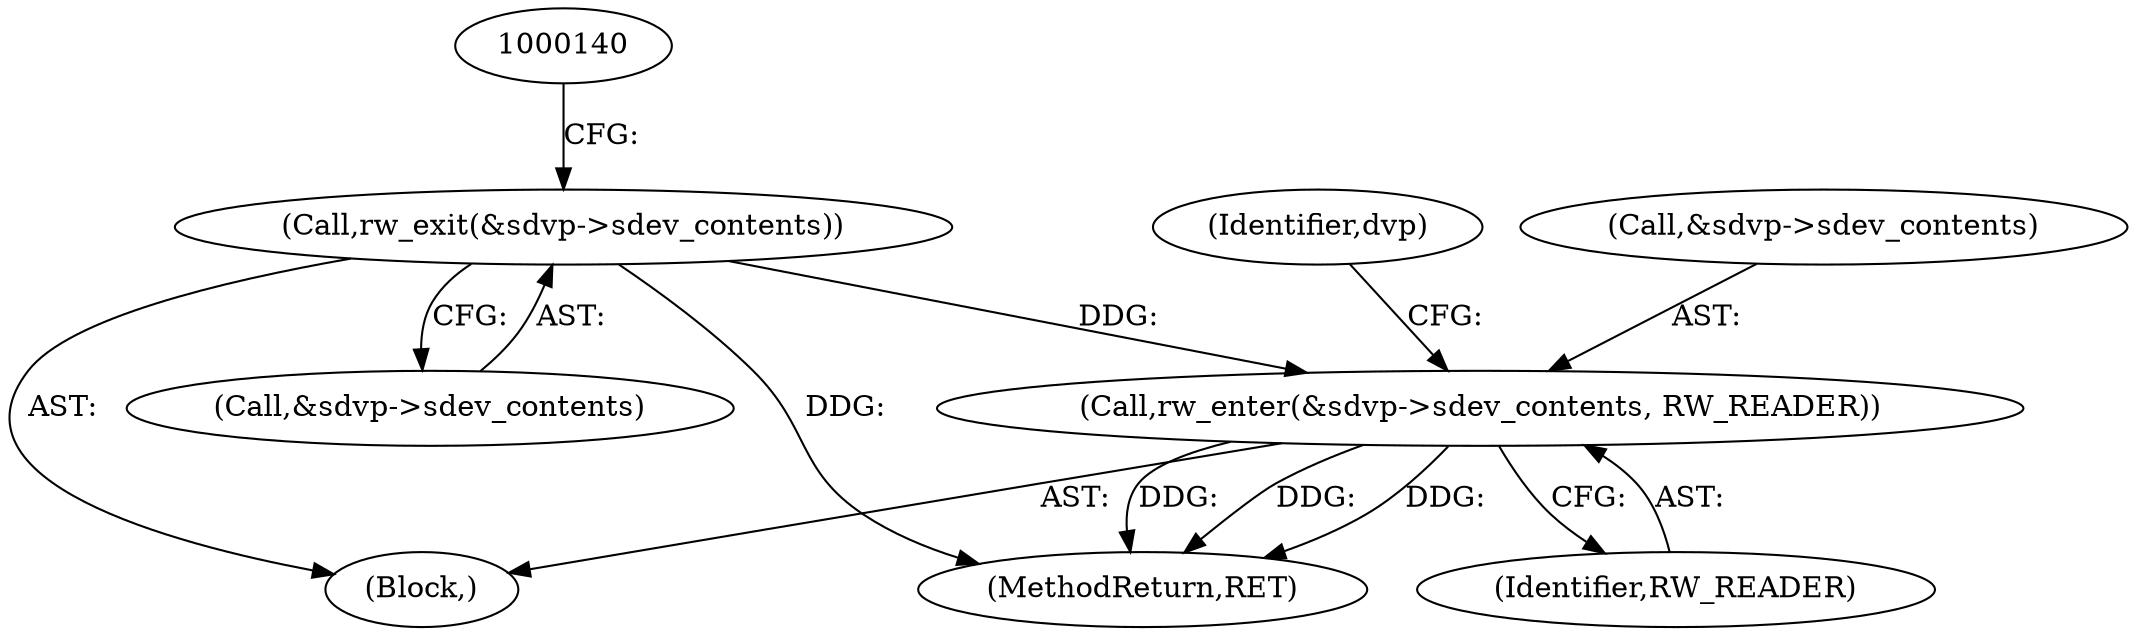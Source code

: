 digraph "0_illumos-gate_d65686849024838243515b5c40ae2c479460b4b5@pointer" {
"1000163" [label="(Call,rw_enter(&sdvp->sdev_contents, RW_READER))"];
"1000134" [label="(Call,rw_exit(&sdvp->sdev_contents))"];
"1000135" [label="(Call,&sdvp->sdev_contents)"];
"1000168" [label="(Identifier,RW_READER)"];
"1000256" [label="(MethodReturn,RET)"];
"1000134" [label="(Call,rw_exit(&sdvp->sdev_contents))"];
"1000164" [label="(Call,&sdvp->sdev_contents)"];
"1000171" [label="(Identifier,dvp)"];
"1000163" [label="(Call,rw_enter(&sdvp->sdev_contents, RW_READER))"];
"1000132" [label="(Block,)"];
"1000163" -> "1000132"  [label="AST: "];
"1000163" -> "1000168"  [label="CFG: "];
"1000164" -> "1000163"  [label="AST: "];
"1000168" -> "1000163"  [label="AST: "];
"1000171" -> "1000163"  [label="CFG: "];
"1000163" -> "1000256"  [label="DDG: "];
"1000163" -> "1000256"  [label="DDG: "];
"1000163" -> "1000256"  [label="DDG: "];
"1000134" -> "1000163"  [label="DDG: "];
"1000134" -> "1000132"  [label="AST: "];
"1000134" -> "1000135"  [label="CFG: "];
"1000135" -> "1000134"  [label="AST: "];
"1000140" -> "1000134"  [label="CFG: "];
"1000134" -> "1000256"  [label="DDG: "];
}
